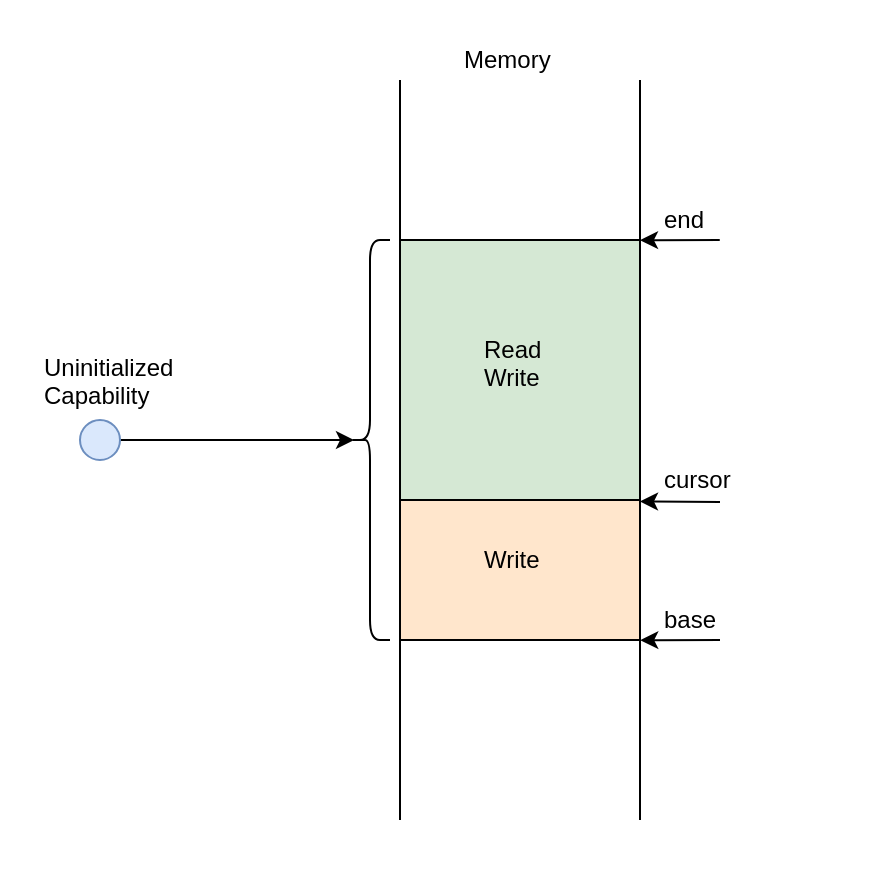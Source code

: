 <mxfile version="12.9.13" type="device"><diagram id="I_etnznWF4Pt6_J2MoCY" name="Page-1"><mxGraphModel dx="1164" dy="729" grid="1" gridSize="10" guides="1" tooltips="1" connect="1" arrows="1" fold="1" page="1" pageScale="1" pageWidth="850" pageHeight="1100" math="0" shadow="0"><root><mxCell id="0"/><mxCell id="1" parent="0"/><mxCell id="gDvKawJWEpjgkxbTIh2d-3" value="" style="endArrow=none;html=1;" parent="1" edge="1"><mxGeometry width="50" height="50" relative="1" as="geometry"><mxPoint x="440" y="410" as="sourcePoint"/><mxPoint x="440" y="40" as="targetPoint"/></mxGeometry></mxCell><mxCell id="gDvKawJWEpjgkxbTIh2d-4" value="" style="endArrow=none;html=1;" parent="1" edge="1"><mxGeometry width="50" height="50" relative="1" as="geometry"><mxPoint x="560" y="410" as="sourcePoint"/><mxPoint x="560" y="40" as="targetPoint"/></mxGeometry></mxCell><mxCell id="gDvKawJWEpjgkxbTIh2d-5" value="Memory" style="text;html=1;resizable=0;points=[];autosize=1;align=left;verticalAlign=top;spacingTop=-4;" parent="1" vertex="1"><mxGeometry x="470" y="20" width="60" height="20" as="geometry"/></mxCell><mxCell id="gDvKawJWEpjgkxbTIh2d-6" value="" style="shape=curlyBracket;whiteSpace=wrap;html=1;rounded=1;" parent="1" vertex="1"><mxGeometry x="415" y="120" width="20" height="200" as="geometry"/></mxCell><mxCell id="gDvKawJWEpjgkxbTIh2d-7" value="Uninitialized&lt;br&gt;Capability" style="text;html=1;resizable=0;points=[];autosize=1;align=left;verticalAlign=top;spacingTop=-4;" parent="1" vertex="1"><mxGeometry x="260" y="174" width="80" height="30" as="geometry"/></mxCell><mxCell id="gDvKawJWEpjgkxbTIh2d-11" value="" style="rounded=0;whiteSpace=wrap;html=1;fillColor=#ffe6cc;strokeColor=#000000;" parent="1" vertex="1"><mxGeometry x="440" y="240" width="120" height="80" as="geometry"/></mxCell><mxCell id="gDvKawJWEpjgkxbTIh2d-14" value="" style="endArrow=classic;html=1;entryX=1.001;entryY=1.001;entryDx=0;entryDy=0;entryPerimeter=0;" parent="1" target="gDvKawJWEpjgkxbTIh2d-11" edge="1"><mxGeometry width="50" height="50" relative="1" as="geometry"><mxPoint x="600" y="320" as="sourcePoint"/><mxPoint x="670" y="320" as="targetPoint"/></mxGeometry></mxCell><mxCell id="gDvKawJWEpjgkxbTIh2d-17" value="base&lt;br&gt;" style="text;html=1;resizable=0;points=[];autosize=1;align=left;verticalAlign=top;spacingTop=-4;" parent="1" vertex="1"><mxGeometry x="570" y="300" width="40" height="20" as="geometry"/></mxCell><mxCell id="gDvKawJWEpjgkxbTIh2d-18" value="cursor" style="text;html=1;resizable=0;points=[];autosize=1;align=left;verticalAlign=top;spacingTop=-4;" parent="1" vertex="1"><mxGeometry x="570" y="230" width="50" height="20" as="geometry"/></mxCell><mxCell id="gDvKawJWEpjgkxbTIh2d-19" value="" style="endArrow=classic;html=1;entryX=1;entryY=0.009;entryDx=0;entryDy=0;entryPerimeter=0;" parent="1" edge="1"><mxGeometry width="50" height="50" relative="1" as="geometry"><mxPoint x="600" y="251" as="sourcePoint"/><mxPoint x="560" y="250.72" as="targetPoint"/></mxGeometry></mxCell><mxCell id="gDvKawJWEpjgkxbTIh2d-22" value="" style="rounded=0;whiteSpace=wrap;html=1;strokeColor=#000000;fillColor=#d5e8d4;" parent="1" vertex="1"><mxGeometry x="440" y="120" width="120" height="130" as="geometry"/></mxCell><mxCell id="gDvKawJWEpjgkxbTIh2d-23" value="Read&lt;br&gt;Write" style="text;html=1;resizable=0;points=[];autosize=1;align=left;verticalAlign=top;spacingTop=-4;" parent="1" vertex="1"><mxGeometry x="480" y="165" width="40" height="30" as="geometry"/></mxCell><mxCell id="gDvKawJWEpjgkxbTIh2d-24" value="Write" style="text;html=1;resizable=0;points=[];autosize=1;align=left;verticalAlign=top;spacingTop=-4;" parent="1" vertex="1"><mxGeometry x="480" y="270" width="40" height="20" as="geometry"/></mxCell><mxCell id="Wx_A82U1txRf1c3kODKa-2" style="edgeStyle=orthogonalEdgeStyle;rounded=0;orthogonalLoop=1;jettySize=auto;html=1;entryX=0.1;entryY=0.5;entryDx=0;entryDy=0;entryPerimeter=0;" parent="1" source="Wx_A82U1txRf1c3kODKa-1" target="gDvKawJWEpjgkxbTIh2d-6" edge="1"><mxGeometry relative="1" as="geometry"/></mxCell><mxCell id="Wx_A82U1txRf1c3kODKa-1" value="" style="ellipse;whiteSpace=wrap;html=1;aspect=fixed;strokeColor=#6c8ebf;align=center;fillColor=#dae8fc;" parent="1" vertex="1"><mxGeometry x="280" y="210" width="20" height="20" as="geometry"/></mxCell><mxCell id="Za7iBvTQYqMYzjAxWa9W-1" value="" style="endArrow=classic;html=1;entryX=1.001;entryY=1.001;entryDx=0;entryDy=0;entryPerimeter=0;" parent="1" edge="1"><mxGeometry width="50" height="50" relative="1" as="geometry"><mxPoint x="599.88" y="120" as="sourcePoint"/><mxPoint x="560.0" y="120.08" as="targetPoint"/></mxGeometry></mxCell><mxCell id="Za7iBvTQYqMYzjAxWa9W-2" value="end" style="text;html=1;resizable=0;points=[];autosize=1;align=left;verticalAlign=top;spacingTop=-4;" parent="1" vertex="1"><mxGeometry x="569.88" y="100" width="40" height="20" as="geometry"/></mxCell><mxCell id="D42wH5Al0wcfrbVa8Kyf-1" value="" style="rounded=0;whiteSpace=wrap;html=1;strokeColor=none;fillColor=none;fontSize=12;" vertex="1" parent="1"><mxGeometry x="240" width="440" height="440" as="geometry"/></mxCell></root></mxGraphModel></diagram></mxfile>